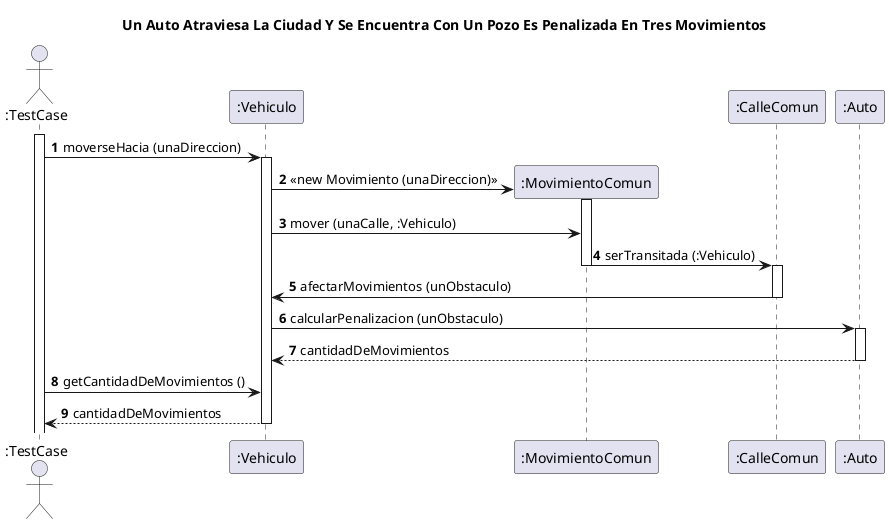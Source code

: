 @startuml
'https://plantuml.com/sequence-diagram
title Un Auto Atraviesa La Ciudad Y Se Encuentra Con Un Pozo Es Penalizada En Tres Movimientos
autonumber
actor ":TestCase"
Activate ":TestCase"
   ":TestCase" -> ":Vehiculo": moverseHacia (unaDireccion)
    Activate ":Vehiculo"
    create ":MovimientoComun"
    ":Vehiculo" -> ":MovimientoComun": <<new Movimiento (unaDireccion) >>
    Activate ":MovimientoComun"
    ":Vehiculo" -> ":MovimientoComun": mover (unaCalle, :Vehiculo)
    ":MovimientoComun" -> ":CalleComun": serTransitada (:Vehiculo)
    Deactivate ":MovimientoComun"
    Activate ":CalleComun"
    ":CalleComun" -> ":Vehiculo": afectarMovimientos (unObstaculo)
    Deactivate ":CalleComun"
    ":Vehiculo" -> ":Auto": calcularPenalizacion (unObstaculo)
    Activate ":Auto"
    ":Vehiculo" <-- ":Auto": cantidadDeMovimientos
    Deactivate ":Auto"
    ":TestCase"  -> ":Vehiculo": getCantidadDeMovimientos ()
    ":TestCase"  <-- ":Vehiculo": cantidadDeMovimientos
    Deactivate ":Vehiculo"


@enduml